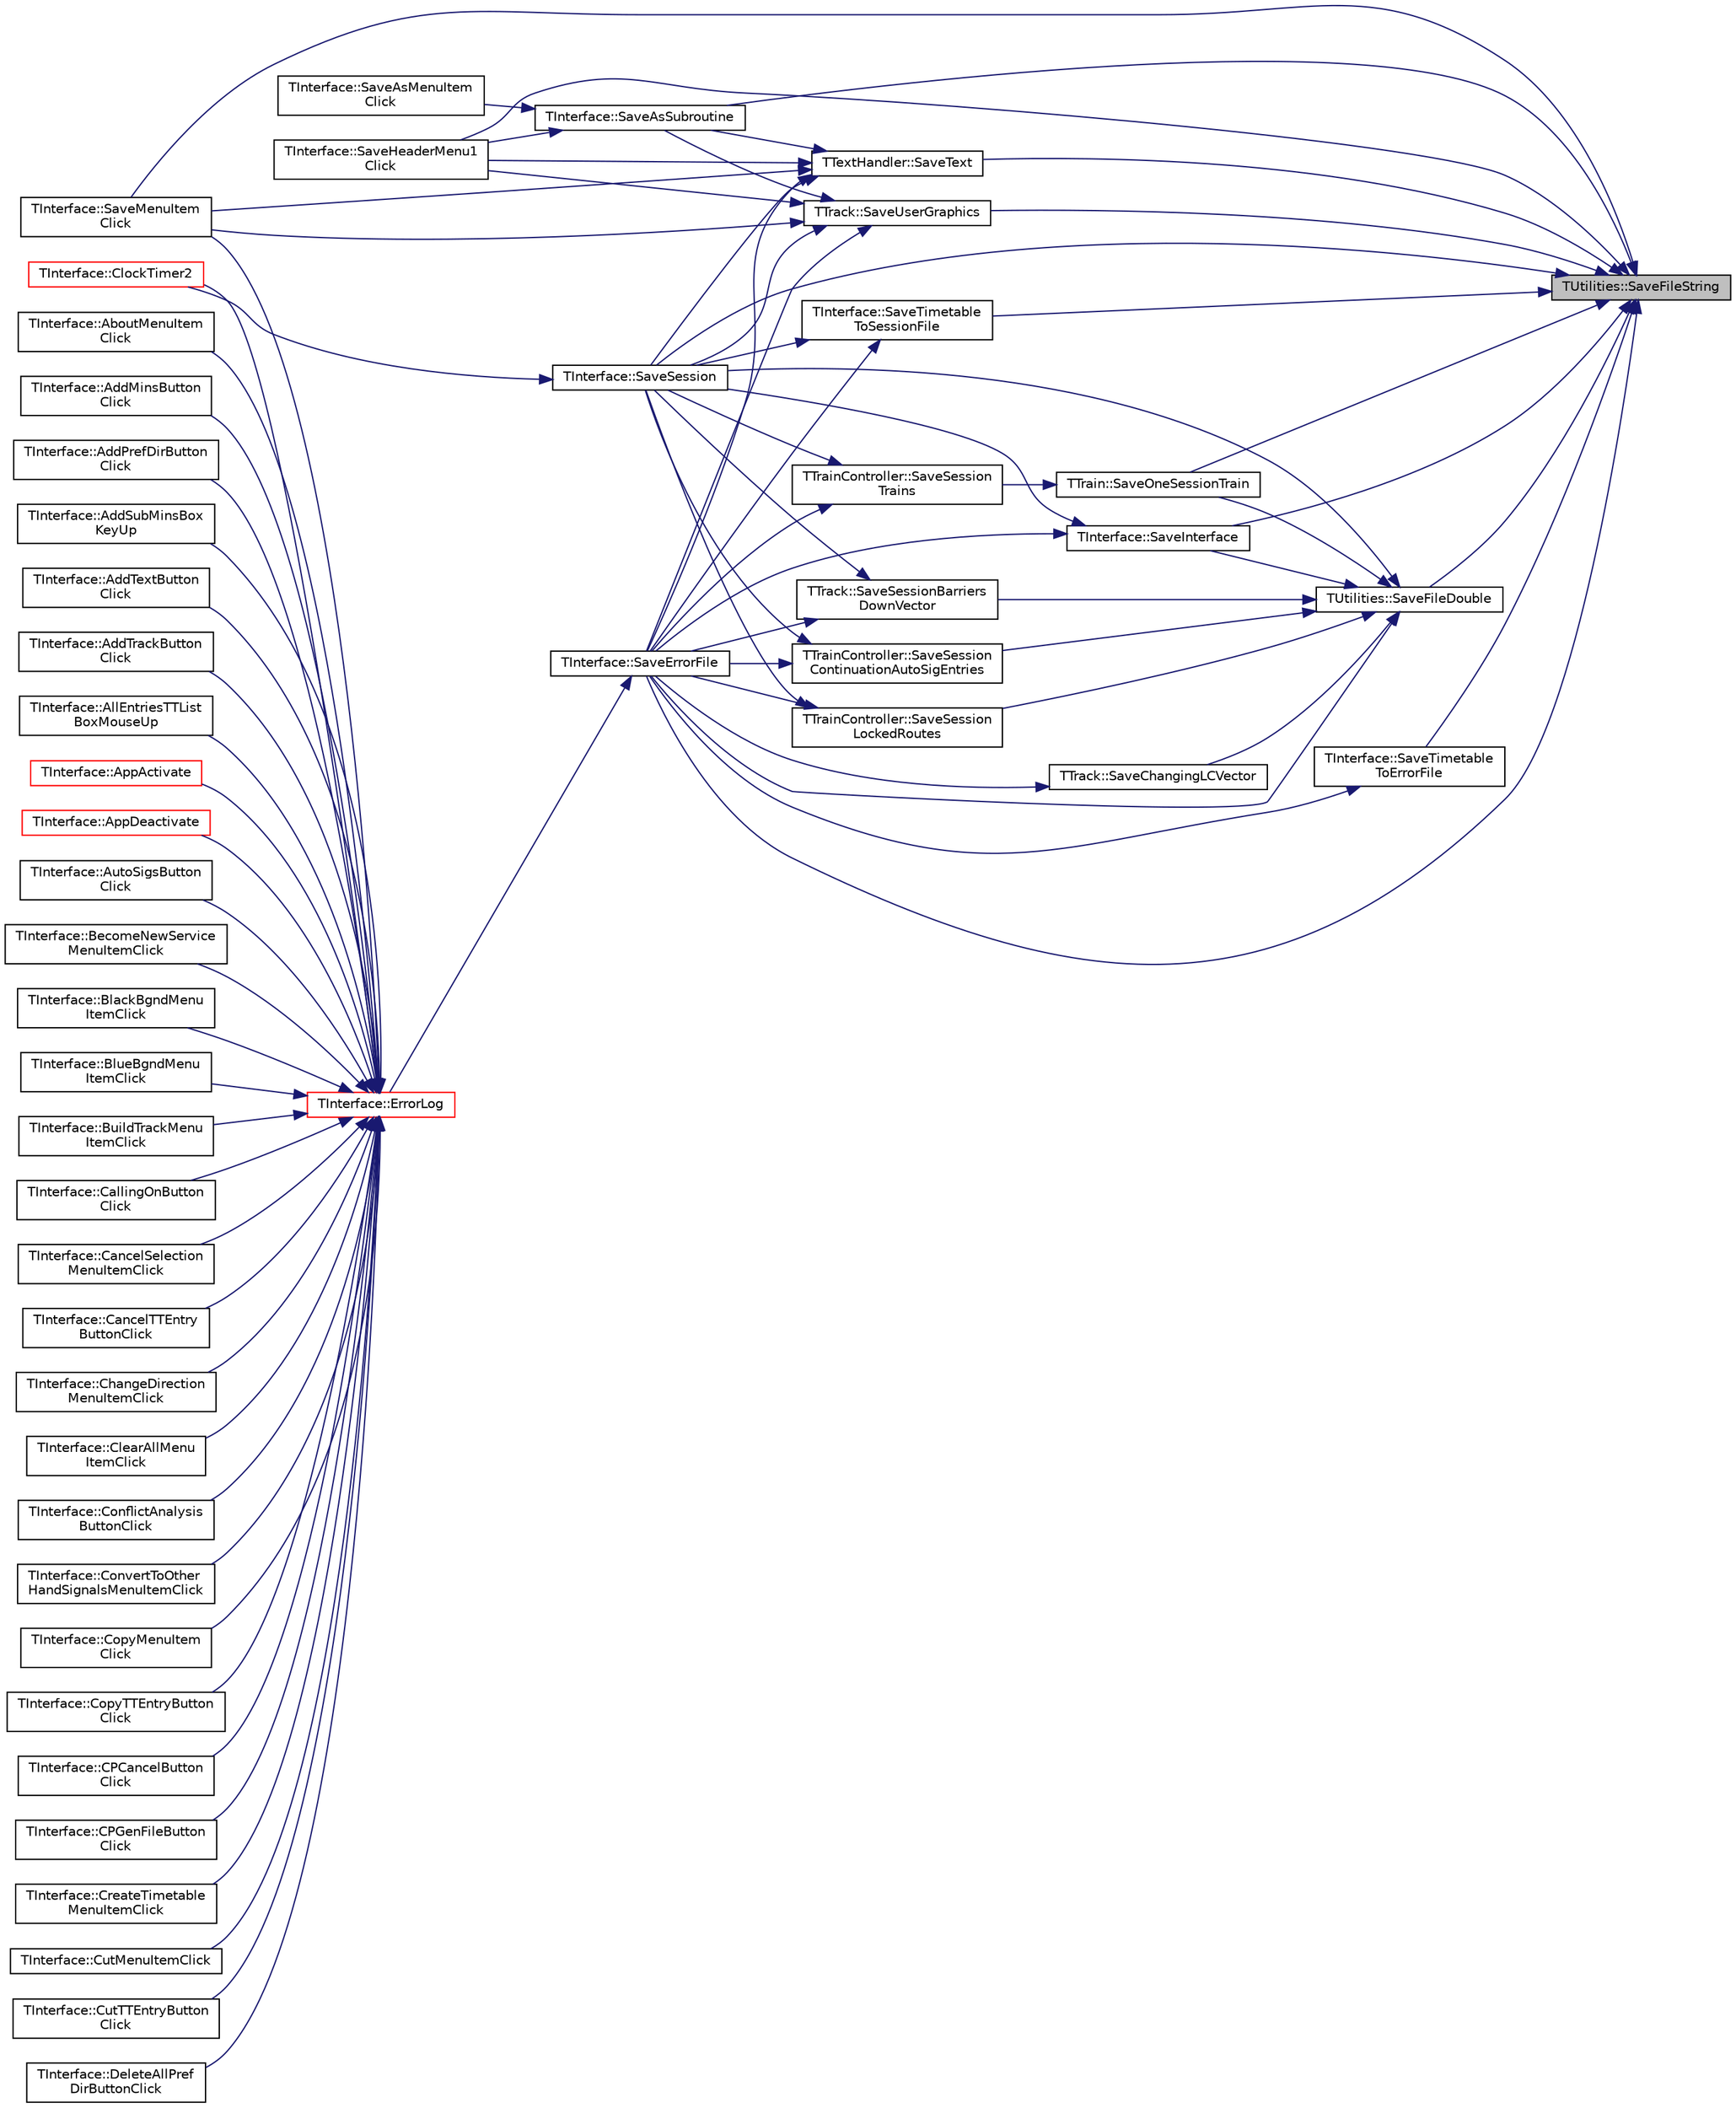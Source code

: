 digraph "TUtilities::SaveFileString"
{
 // INTERACTIVE_SVG=YES
 // LATEX_PDF_SIZE
  edge [fontname="Helvetica",fontsize="10",labelfontname="Helvetica",labelfontsize="10"];
  node [fontname="Helvetica",fontsize="10",shape=record];
  rankdir="RL";
  Node1 [label="TUtilities::SaveFileString",height=0.2,width=0.4,color="black", fillcolor="grey75", style="filled", fontcolor="black",tooltip="stores the string value to the file, then a '0' delimiter then a CR"];
  Node1 -> Node2 [dir="back",color="midnightblue",fontsize="10",style="solid",fontname="Helvetica"];
  Node2 [label="TInterface::SaveAsSubroutine",height=0.2,width=0.4,color="black", fillcolor="white", style="filled",URL="$class_t_interface.html#a1b3189e6a50555f5952652d12b978e57",tooltip="Used to save a railway when not already saved - e.g. when not already named or when the 'Save as' men..."];
  Node2 -> Node3 [dir="back",color="midnightblue",fontsize="10",style="solid",fontname="Helvetica"];
  Node3 [label="TInterface::SaveAsMenuItem\lClick",height=0.2,width=0.4,color="black", fillcolor="white", style="filled",URL="$class_t_interface.html#a0be281457630fce07fc19cdbbfde79b1",tooltip=" "];
  Node2 -> Node4 [dir="back",color="midnightblue",fontsize="10",style="solid",fontname="Helvetica"];
  Node4 [label="TInterface::SaveHeaderMenu1\lClick",height=0.2,width=0.4,color="black", fillcolor="white", style="filled",URL="$class_t_interface.html#a4f373f26e99a3dc0bc7effc71ca25dc0",tooltip=" "];
  Node1 -> Node5 [dir="back",color="midnightblue",fontsize="10",style="solid",fontname="Helvetica"];
  Node5 [label="TInterface::SaveErrorFile",height=0.2,width=0.4,color="black", fillcolor="white", style="filled",URL="$class_t_interface.html#a0109f801142d4fa3becae22e23b84163",tooltip="Save the error log after an error has been thrown - no need for a caller."];
  Node5 -> Node6 [dir="back",color="midnightblue",fontsize="10",style="solid",fontname="Helvetica"];
  Node6 [label="TInterface::ErrorLog",height=0.2,width=0.4,color="red", fillcolor="white", style="filled",URL="$class_t_interface.html#a4f3a25665e2266441217849f947a1adf",tooltip="The error logging routine, called when an error is detected."];
  Node6 -> Node7 [dir="back",color="midnightblue",fontsize="10",style="solid",fontname="Helvetica"];
  Node7 [label="TInterface::AboutMenuItem\lClick",height=0.2,width=0.4,color="black", fillcolor="white", style="filled",URL="$class_t_interface.html#a7ccec66d1d0a81f124397af39f43da32",tooltip=" "];
  Node6 -> Node8 [dir="back",color="midnightblue",fontsize="10",style="solid",fontname="Helvetica"];
  Node8 [label="TInterface::AddMinsButton\lClick",height=0.2,width=0.4,color="black", fillcolor="white", style="filled",URL="$class_t_interface.html#a30904d608111ce6452a9861d86b64267",tooltip=" "];
  Node6 -> Node9 [dir="back",color="midnightblue",fontsize="10",style="solid",fontname="Helvetica"];
  Node9 [label="TInterface::AddPrefDirButton\lClick",height=0.2,width=0.4,color="black", fillcolor="white", style="filled",URL="$class_t_interface.html#a1b1a4260e251c9bd5f48fd6c3432e7a5",tooltip=" "];
  Node6 -> Node10 [dir="back",color="midnightblue",fontsize="10",style="solid",fontname="Helvetica"];
  Node10 [label="TInterface::AddSubMinsBox\lKeyUp",height=0.2,width=0.4,color="black", fillcolor="white", style="filled",URL="$class_t_interface.html#a0abab134f4994b02507e1e2d3f31cd77",tooltip=" "];
  Node6 -> Node11 [dir="back",color="midnightblue",fontsize="10",style="solid",fontname="Helvetica"];
  Node11 [label="TInterface::AddTextButton\lClick",height=0.2,width=0.4,color="black", fillcolor="white", style="filled",URL="$class_t_interface.html#aa20c05bf2d6c23035a10a89796334d0f",tooltip=" "];
  Node6 -> Node12 [dir="back",color="midnightblue",fontsize="10",style="solid",fontname="Helvetica"];
  Node12 [label="TInterface::AddTrackButton\lClick",height=0.2,width=0.4,color="black", fillcolor="white", style="filled",URL="$class_t_interface.html#a10494e62a7bb4e7114ab4d98e18499f1",tooltip=" "];
  Node6 -> Node13 [dir="back",color="midnightblue",fontsize="10",style="solid",fontname="Helvetica"];
  Node13 [label="TInterface::AllEntriesTTList\lBoxMouseUp",height=0.2,width=0.4,color="black", fillcolor="white", style="filled",URL="$class_t_interface.html#a189a4b05f27d6b5ec8b9a90ec1a9cc50",tooltip=" "];
  Node6 -> Node14 [dir="back",color="midnightblue",fontsize="10",style="solid",fontname="Helvetica"];
  Node14 [label="TInterface::AppActivate",height=0.2,width=0.4,color="red", fillcolor="white", style="filled",URL="$class_t_interface.html#af99ae89b6c7a2d37bf49cf0b5fcc3f1f",tooltip=" "];
  Node6 -> Node16 [dir="back",color="midnightblue",fontsize="10",style="solid",fontname="Helvetica"];
  Node16 [label="TInterface::AppDeactivate",height=0.2,width=0.4,color="red", fillcolor="white", style="filled",URL="$class_t_interface.html#a75f68c918750c0e007ea7a85d718e2ab",tooltip=" "];
  Node6 -> Node17 [dir="back",color="midnightblue",fontsize="10",style="solid",fontname="Helvetica"];
  Node17 [label="TInterface::AutoSigsButton\lClick",height=0.2,width=0.4,color="black", fillcolor="white", style="filled",URL="$class_t_interface.html#a36ad38f4b485bba874129aeb3a20d926",tooltip=" "];
  Node6 -> Node18 [dir="back",color="midnightblue",fontsize="10",style="solid",fontname="Helvetica"];
  Node18 [label="TInterface::BecomeNewService\lMenuItemClick",height=0.2,width=0.4,color="black", fillcolor="white", style="filled",URL="$class_t_interface.html#a0e9af41ff305fe2813385fce38b73206",tooltip=" "];
  Node6 -> Node19 [dir="back",color="midnightblue",fontsize="10",style="solid",fontname="Helvetica"];
  Node19 [label="TInterface::BlackBgndMenu\lItemClick",height=0.2,width=0.4,color="black", fillcolor="white", style="filled",URL="$class_t_interface.html#a237c151513ca8adca6cd1006cc2fc66f",tooltip=" "];
  Node6 -> Node20 [dir="back",color="midnightblue",fontsize="10",style="solid",fontname="Helvetica"];
  Node20 [label="TInterface::BlueBgndMenu\lItemClick",height=0.2,width=0.4,color="black", fillcolor="white", style="filled",URL="$class_t_interface.html#a24d79aa4745e495daa07bb5ce412e75f",tooltip=" "];
  Node6 -> Node21 [dir="back",color="midnightblue",fontsize="10",style="solid",fontname="Helvetica"];
  Node21 [label="TInterface::BuildTrackMenu\lItemClick",height=0.2,width=0.4,color="black", fillcolor="white", style="filled",URL="$class_t_interface.html#ab1799665ee1e4212186f80ab49acf1e1",tooltip=" "];
  Node6 -> Node22 [dir="back",color="midnightblue",fontsize="10",style="solid",fontname="Helvetica"];
  Node22 [label="TInterface::CallingOnButton\lClick",height=0.2,width=0.4,color="black", fillcolor="white", style="filled",URL="$class_t_interface.html#ae758bf4183bb5aa2a7cd83e06acd89b6",tooltip=" "];
  Node6 -> Node23 [dir="back",color="midnightblue",fontsize="10",style="solid",fontname="Helvetica"];
  Node23 [label="TInterface::CancelSelection\lMenuItemClick",height=0.2,width=0.4,color="black", fillcolor="white", style="filled",URL="$class_t_interface.html#a2fb2cd7dbddb7fa689ea994e9ffc10ff",tooltip=" "];
  Node6 -> Node24 [dir="back",color="midnightblue",fontsize="10",style="solid",fontname="Helvetica"];
  Node24 [label="TInterface::CancelTTEntry\lButtonClick",height=0.2,width=0.4,color="black", fillcolor="white", style="filled",URL="$class_t_interface.html#a6fb1db3295ef42cb1b6f20bc142fa502",tooltip=" "];
  Node6 -> Node25 [dir="back",color="midnightblue",fontsize="10",style="solid",fontname="Helvetica"];
  Node25 [label="TInterface::ChangeDirection\lMenuItemClick",height=0.2,width=0.4,color="black", fillcolor="white", style="filled",URL="$class_t_interface.html#aaaf32c3c815553f7ba70698e0f0071bb",tooltip=" "];
  Node6 -> Node26 [dir="back",color="midnightblue",fontsize="10",style="solid",fontname="Helvetica"];
  Node26 [label="TInterface::ClearAllMenu\lItemClick",height=0.2,width=0.4,color="black", fillcolor="white", style="filled",URL="$class_t_interface.html#a928eba983ac5132e1ae7799f8330451e",tooltip=" "];
  Node6 -> Node27 [dir="back",color="midnightblue",fontsize="10",style="solid",fontname="Helvetica"];
  Node27 [label="TInterface::ClockTimer2",height=0.2,width=0.4,color="red", fillcolor="white", style="filled",URL="$class_t_interface.html#a6139ffb52492eb89e5487a8a3cd647b5",tooltip="The main loop, called every clock tick via MasterClockTimer."];
  Node6 -> Node29 [dir="back",color="midnightblue",fontsize="10",style="solid",fontname="Helvetica"];
  Node29 [label="TInterface::ConflictAnalysis\lButtonClick",height=0.2,width=0.4,color="black", fillcolor="white", style="filled",URL="$class_t_interface.html#a77b4d0c5298ea6b8968af152fd8b7b8b",tooltip=" "];
  Node6 -> Node30 [dir="back",color="midnightblue",fontsize="10",style="solid",fontname="Helvetica"];
  Node30 [label="TInterface::ConvertToOther\lHandSignalsMenuItemClick",height=0.2,width=0.4,color="black", fillcolor="white", style="filled",URL="$class_t_interface.html#a7aca81081a7983f1389c923e95c7afee",tooltip=" "];
  Node6 -> Node31 [dir="back",color="midnightblue",fontsize="10",style="solid",fontname="Helvetica"];
  Node31 [label="TInterface::CopyMenuItem\lClick",height=0.2,width=0.4,color="black", fillcolor="white", style="filled",URL="$class_t_interface.html#a424a7eb780461c1acb396feb21f52062",tooltip=" "];
  Node6 -> Node32 [dir="back",color="midnightblue",fontsize="10",style="solid",fontname="Helvetica"];
  Node32 [label="TInterface::CopyTTEntryButton\lClick",height=0.2,width=0.4,color="black", fillcolor="white", style="filled",URL="$class_t_interface.html#adc0dd871fdd70ff11ada7a0ddd549e8e",tooltip=" "];
  Node6 -> Node33 [dir="back",color="midnightblue",fontsize="10",style="solid",fontname="Helvetica"];
  Node33 [label="TInterface::CPCancelButton\lClick",height=0.2,width=0.4,color="black", fillcolor="white", style="filled",URL="$class_t_interface.html#a117ba58c37a617edeeb033fcdff841e9",tooltip=" "];
  Node6 -> Node34 [dir="back",color="midnightblue",fontsize="10",style="solid",fontname="Helvetica"];
  Node34 [label="TInterface::CPGenFileButton\lClick",height=0.2,width=0.4,color="black", fillcolor="white", style="filled",URL="$class_t_interface.html#a6379037c7970acda71188947cb3ba6b2",tooltip=" "];
  Node6 -> Node35 [dir="back",color="midnightblue",fontsize="10",style="solid",fontname="Helvetica"];
  Node35 [label="TInterface::CreateTimetable\lMenuItemClick",height=0.2,width=0.4,color="black", fillcolor="white", style="filled",URL="$class_t_interface.html#a1c8fab7fa2f1be662f2d7418e95e3a63",tooltip=" "];
  Node6 -> Node36 [dir="back",color="midnightblue",fontsize="10",style="solid",fontname="Helvetica"];
  Node36 [label="TInterface::CutMenuItemClick",height=0.2,width=0.4,color="black", fillcolor="white", style="filled",URL="$class_t_interface.html#ae6e977c9dfdfbde9924ceefd19d7d0d3",tooltip=" "];
  Node6 -> Node37 [dir="back",color="midnightblue",fontsize="10",style="solid",fontname="Helvetica"];
  Node37 [label="TInterface::CutTTEntryButton\lClick",height=0.2,width=0.4,color="black", fillcolor="white", style="filled",URL="$class_t_interface.html#acd41ae8fa5d16248a867472d9c8ae646",tooltip=" "];
  Node6 -> Node38 [dir="back",color="midnightblue",fontsize="10",style="solid",fontname="Helvetica"];
  Node38 [label="TInterface::DeleteAllPref\lDirButtonClick",height=0.2,width=0.4,color="black", fillcolor="white", style="filled",URL="$class_t_interface.html#af9cb95043f5276df55cb6809e104c93a",tooltip=" "];
  Node6 -> Node126 [dir="back",color="midnightblue",fontsize="10",style="solid",fontname="Helvetica"];
  Node126 [label="TInterface::SaveMenuItem\lClick",height=0.2,width=0.4,color="black", fillcolor="white", style="filled",URL="$class_t_interface.html#a7699c9c408064623d335d3452b60f289",tooltip=" "];
  Node1 -> Node192 [dir="back",color="midnightblue",fontsize="10",style="solid",fontname="Helvetica"];
  Node192 [label="TUtilities::SaveFileDouble",height=0.2,width=0.4,color="black", fillcolor="white", style="filled",URL="$class_t_utilities.html#a92b5adfb8ad3a937a8d208bfd90a5741",tooltip="converts the double value to a string (if double stored directly it is truncated to 6 digits) then st..."];
  Node192 -> Node193 [dir="back",color="midnightblue",fontsize="10",style="solid",fontname="Helvetica"];
  Node193 [label="TTrack::SaveChangingLCVector",height=0.2,width=0.4,color="black", fillcolor="white", style="filled",URL="$class_t_track.html#a6e1031277500eadfd3a0751e4ca4057b",tooltip="Save all changing vector values (used for error file)"];
  Node193 -> Node5 [dir="back",color="midnightblue",fontsize="10",style="solid",fontname="Helvetica"];
  Node192 -> Node5 [dir="back",color="midnightblue",fontsize="10",style="solid",fontname="Helvetica"];
  Node192 -> Node194 [dir="back",color="midnightblue",fontsize="10",style="solid",fontname="Helvetica"];
  Node194 [label="TInterface::SaveInterface",height=0.2,width=0.4,color="black", fillcolor="white", style="filled",URL="$class_t_interface.html#aee36e0cef9c182125b1095ceaf37a568",tooltip="Save interface part of a session file."];
  Node194 -> Node5 [dir="back",color="midnightblue",fontsize="10",style="solid",fontname="Helvetica"];
  Node194 -> Node195 [dir="back",color="midnightblue",fontsize="10",style="solid",fontname="Helvetica"];
  Node195 [label="TInterface::SaveSession",height=0.2,width=0.4,color="black", fillcolor="white", style="filled",URL="$class_t_interface.html#a3362cfff4fa746fdb4871fe9d6c5ba25",tooltip="Save a session file - see LoadSession for details of additions to the session file."];
  Node195 -> Node27 [dir="back",color="midnightblue",fontsize="10",style="solid",fontname="Helvetica"];
  Node192 -> Node196 [dir="back",color="midnightblue",fontsize="10",style="solid",fontname="Helvetica"];
  Node196 [label="TTrain::SaveOneSessionTrain",height=0.2,width=0.4,color="black", fillcolor="white", style="filled",URL="$class_t_train.html#ac414e9e4fd7e25c11e09678dd4dc7944",tooltip="Data for a single train is saved to a session file."];
  Node196 -> Node197 [dir="back",color="midnightblue",fontsize="10",style="solid",fontname="Helvetica"];
  Node197 [label="TTrainController::SaveSession\lTrains",height=0.2,width=0.4,color="black", fillcolor="white", style="filled",URL="$class_t_train_controller.html#afa594bfc6b628d21d02a31c3a13c3a0a",tooltip="save trains to a session file"];
  Node197 -> Node5 [dir="back",color="midnightblue",fontsize="10",style="solid",fontname="Helvetica"];
  Node197 -> Node195 [dir="back",color="midnightblue",fontsize="10",style="solid",fontname="Helvetica"];
  Node192 -> Node195 [dir="back",color="midnightblue",fontsize="10",style="solid",fontname="Helvetica"];
  Node192 -> Node198 [dir="back",color="midnightblue",fontsize="10",style="solid",fontname="Helvetica"];
  Node198 [label="TTrack::SaveSessionBarriers\lDownVector",height=0.2,width=0.4,color="black", fillcolor="white", style="filled",URL="$class_t_track.html#aabbf9502a68e95e1f9d0b8571d9fb57c",tooltip="Save all vector values to the session file."];
  Node198 -> Node5 [dir="back",color="midnightblue",fontsize="10",style="solid",fontname="Helvetica"];
  Node198 -> Node195 [dir="back",color="midnightblue",fontsize="10",style="solid",fontname="Helvetica"];
  Node192 -> Node199 [dir="back",color="midnightblue",fontsize="10",style="solid",fontname="Helvetica"];
  Node199 [label="TTrainController::SaveSession\lContinuationAutoSigEntries",height=0.2,width=0.4,color="black", fillcolor="white", style="filled",URL="$class_t_train_controller.html#ab81acdc0c0ab6e1e321f64170f0f71af",tooltip="save ContinuationAutoSigEntries to a session file"];
  Node199 -> Node5 [dir="back",color="midnightblue",fontsize="10",style="solid",fontname="Helvetica"];
  Node199 -> Node195 [dir="back",color="midnightblue",fontsize="10",style="solid",fontname="Helvetica"];
  Node192 -> Node200 [dir="back",color="midnightblue",fontsize="10",style="solid",fontname="Helvetica"];
  Node200 [label="TTrainController::SaveSession\lLockedRoutes",height=0.2,width=0.4,color="black", fillcolor="white", style="filled",URL="$class_t_train_controller.html#a57a934999d63367128ca639b9ab3e3ce",tooltip="save locked routes to a session file"];
  Node200 -> Node5 [dir="back",color="midnightblue",fontsize="10",style="solid",fontname="Helvetica"];
  Node200 -> Node195 [dir="back",color="midnightblue",fontsize="10",style="solid",fontname="Helvetica"];
  Node1 -> Node4 [dir="back",color="midnightblue",fontsize="10",style="solid",fontname="Helvetica"];
  Node1 -> Node194 [dir="back",color="midnightblue",fontsize="10",style="solid",fontname="Helvetica"];
  Node1 -> Node126 [dir="back",color="midnightblue",fontsize="10",style="solid",fontname="Helvetica"];
  Node1 -> Node196 [dir="back",color="midnightblue",fontsize="10",style="solid",fontname="Helvetica"];
  Node1 -> Node195 [dir="back",color="midnightblue",fontsize="10",style="solid",fontname="Helvetica"];
  Node1 -> Node201 [dir="back",color="midnightblue",fontsize="10",style="solid",fontname="Helvetica"];
  Node201 [label="TTextHandler::SaveText",height=0.2,width=0.4,color="black", fillcolor="white", style="filled",URL="$class_t_text_handler.html#a07441155bee467c9fb111b8332681466",tooltip="save the railway's text to VecFile"];
  Node201 -> Node2 [dir="back",color="midnightblue",fontsize="10",style="solid",fontname="Helvetica"];
  Node201 -> Node5 [dir="back",color="midnightblue",fontsize="10",style="solid",fontname="Helvetica"];
  Node201 -> Node4 [dir="back",color="midnightblue",fontsize="10",style="solid",fontname="Helvetica"];
  Node201 -> Node126 [dir="back",color="midnightblue",fontsize="10",style="solid",fontname="Helvetica"];
  Node201 -> Node195 [dir="back",color="midnightblue",fontsize="10",style="solid",fontname="Helvetica"];
  Node1 -> Node202 [dir="back",color="midnightblue",fontsize="10",style="solid",fontname="Helvetica"];
  Node202 [label="TInterface::SaveTimetable\lToErrorFile",height=0.2,width=0.4,color="black", fillcolor="white", style="filled",URL="$class_t_interface.html#af2ff1eef8152e33d0025ec7cd250fc08",tooltip="Called when compiling the error log file, to save the loaded timetable if any and the timetable being..."];
  Node202 -> Node5 [dir="back",color="midnightblue",fontsize="10",style="solid",fontname="Helvetica"];
  Node1 -> Node203 [dir="back",color="midnightblue",fontsize="10",style="solid",fontname="Helvetica"];
  Node203 [label="TInterface::SaveTimetable\lToSessionFile",height=0.2,width=0.4,color="black", fillcolor="white", style="filled",URL="$class_t_interface.html#af6cda9d0f26c60eb3810c2523b830c25",tooltip="Called during a session save to save the current timetable in the session file, true if successful."];
  Node203 -> Node5 [dir="back",color="midnightblue",fontsize="10",style="solid",fontname="Helvetica"];
  Node203 -> Node195 [dir="back",color="midnightblue",fontsize="10",style="solid",fontname="Helvetica"];
  Node1 -> Node204 [dir="back",color="midnightblue",fontsize="10",style="solid",fontname="Helvetica"];
  Node204 [label="TTrack::SaveUserGraphics",height=0.2,width=0.4,color="black", fillcolor="white", style="filled",URL="$class_t_track.html#aa8b9c4770d989c047f7122844132dadc",tooltip="save graphics"];
  Node204 -> Node2 [dir="back",color="midnightblue",fontsize="10",style="solid",fontname="Helvetica"];
  Node204 -> Node5 [dir="back",color="midnightblue",fontsize="10",style="solid",fontname="Helvetica"];
  Node204 -> Node4 [dir="back",color="midnightblue",fontsize="10",style="solid",fontname="Helvetica"];
  Node204 -> Node126 [dir="back",color="midnightblue",fontsize="10",style="solid",fontname="Helvetica"];
  Node204 -> Node195 [dir="back",color="midnightblue",fontsize="10",style="solid",fontname="Helvetica"];
}
